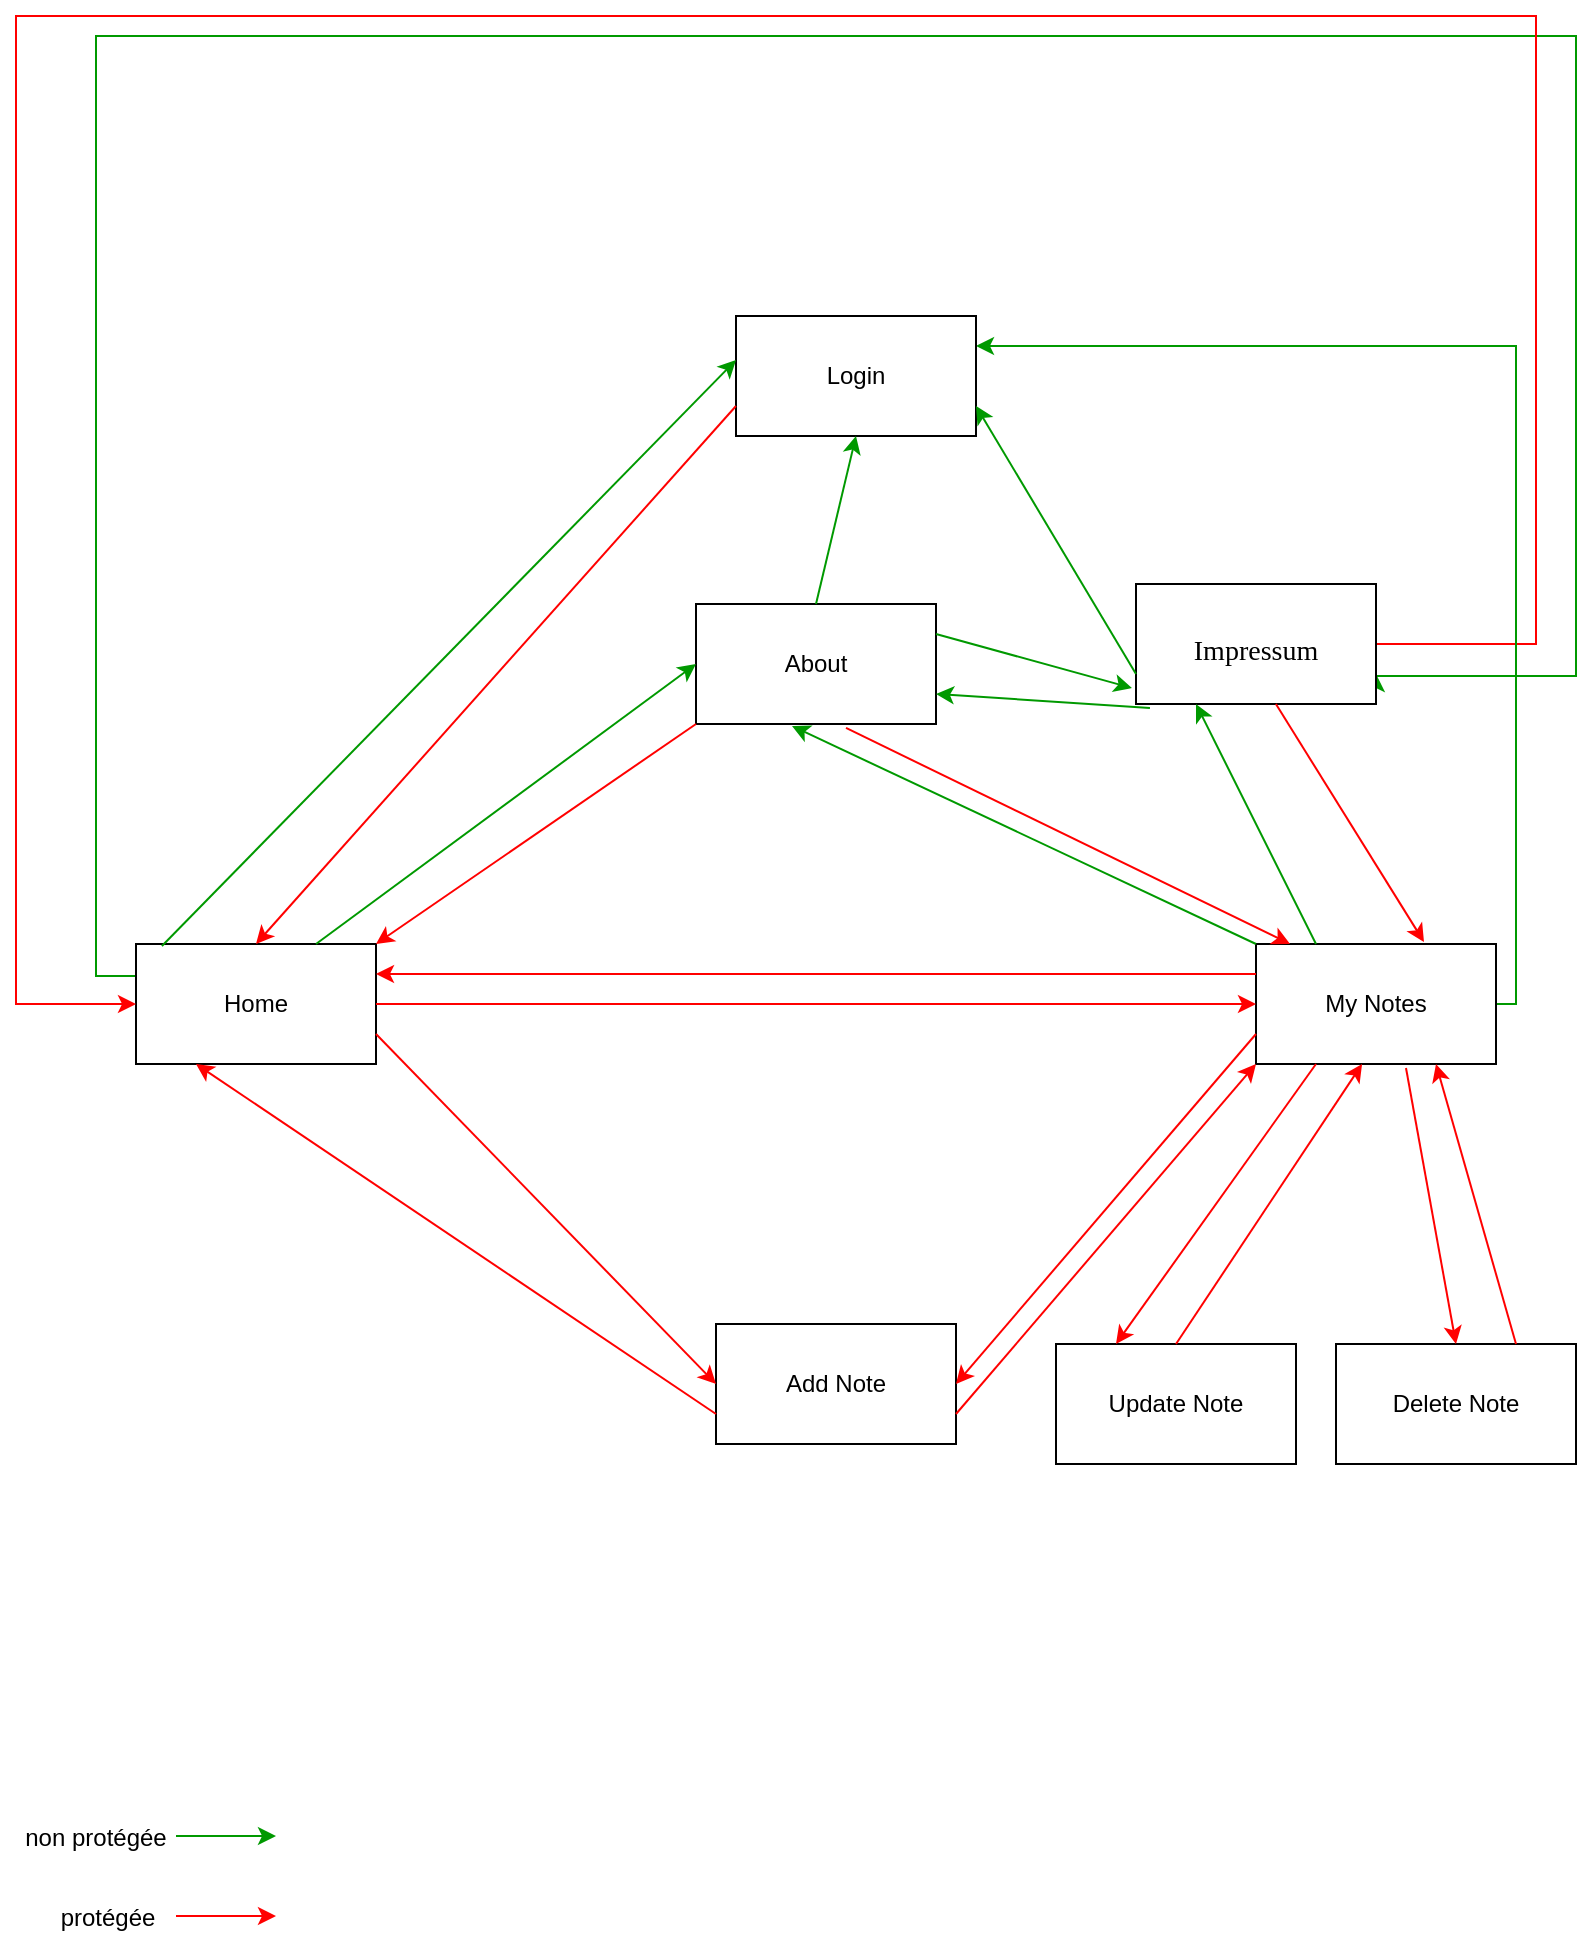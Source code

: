 <mxfile version="23.0.0" type="github">
  <diagram id="C5RBs43oDa-KdzZeNtuy" name="Page-1">
    <mxGraphModel dx="1434" dy="738" grid="1" gridSize="10" guides="1" tooltips="1" connect="1" arrows="1" fold="1" page="1" pageScale="1" pageWidth="827" pageHeight="1169" math="0" shadow="0">
      <root>
        <mxCell id="WIyWlLk6GJQsqaUBKTNV-0" />
        <mxCell id="WIyWlLk6GJQsqaUBKTNV-1" parent="WIyWlLk6GJQsqaUBKTNV-0" />
        <mxCell id="TTgyMhuLDfY7JuYLriW0-38" style="edgeStyle=orthogonalEdgeStyle;rounded=0;orthogonalLoop=1;jettySize=auto;html=1;exitX=0;exitY=0.5;exitDx=0;exitDy=0;entryX=1;entryY=0.75;entryDx=0;entryDy=0;strokeColor=#009900;" edge="1" parent="WIyWlLk6GJQsqaUBKTNV-1" source="TTgyMhuLDfY7JuYLriW0-0" target="TTgyMhuLDfY7JuYLriW0-4">
          <mxGeometry relative="1" as="geometry">
            <Array as="points">
              <mxPoint x="100" y="510" />
              <mxPoint x="80" y="510" />
              <mxPoint x="80" y="40" />
              <mxPoint x="820" y="40" />
              <mxPoint x="820" y="360" />
            </Array>
          </mxGeometry>
        </mxCell>
        <mxCell id="TTgyMhuLDfY7JuYLriW0-0" value="Home" style="rounded=0;whiteSpace=wrap;html=1;" vertex="1" parent="WIyWlLk6GJQsqaUBKTNV-1">
          <mxGeometry x="100" y="494" width="120" height="60" as="geometry" />
        </mxCell>
        <mxCell id="TTgyMhuLDfY7JuYLriW0-1" style="edgeStyle=orthogonalEdgeStyle;rounded=0;orthogonalLoop=1;jettySize=auto;html=1;exitX=0.5;exitY=1;exitDx=0;exitDy=0;" edge="1" parent="WIyWlLk6GJQsqaUBKTNV-1" source="TTgyMhuLDfY7JuYLriW0-0" target="TTgyMhuLDfY7JuYLriW0-0">
          <mxGeometry relative="1" as="geometry" />
        </mxCell>
        <mxCell id="TTgyMhuLDfY7JuYLriW0-39" style="edgeStyle=orthogonalEdgeStyle;rounded=0;orthogonalLoop=1;jettySize=auto;html=1;exitX=1;exitY=0.5;exitDx=0;exitDy=0;strokeColor=#FF0000;" edge="1" parent="WIyWlLk6GJQsqaUBKTNV-1" source="TTgyMhuLDfY7JuYLriW0-4" target="TTgyMhuLDfY7JuYLriW0-0">
          <mxGeometry relative="1" as="geometry">
            <Array as="points">
              <mxPoint x="800" y="344" />
              <mxPoint x="800" y="30" />
              <mxPoint x="40" y="30" />
              <mxPoint x="40" y="524" />
            </Array>
          </mxGeometry>
        </mxCell>
        <mxCell id="TTgyMhuLDfY7JuYLriW0-40" style="edgeStyle=orthogonalEdgeStyle;rounded=0;orthogonalLoop=1;jettySize=auto;html=1;entryX=1;entryY=0.25;entryDx=0;entryDy=0;strokeColor=#009900;" edge="1" parent="WIyWlLk6GJQsqaUBKTNV-1" source="TTgyMhuLDfY7JuYLriW0-2" target="TTgyMhuLDfY7JuYLriW0-10">
          <mxGeometry relative="1" as="geometry">
            <Array as="points">
              <mxPoint x="790" y="524" />
              <mxPoint x="790" y="195" />
            </Array>
          </mxGeometry>
        </mxCell>
        <mxCell id="TTgyMhuLDfY7JuYLriW0-2" value="My Notes" style="rounded=0;whiteSpace=wrap;html=1;" vertex="1" parent="WIyWlLk6GJQsqaUBKTNV-1">
          <mxGeometry x="660" y="494" width="120" height="60" as="geometry" />
        </mxCell>
        <mxCell id="TTgyMhuLDfY7JuYLriW0-3" value="About" style="rounded=0;whiteSpace=wrap;html=1;" vertex="1" parent="WIyWlLk6GJQsqaUBKTNV-1">
          <mxGeometry x="380" y="324" width="120" height="60" as="geometry" />
        </mxCell>
        <mxCell id="TTgyMhuLDfY7JuYLriW0-4" value="&lt;h1 style=&quot;font-family: &amp;quot;Times New Roman&amp;quot;;&quot;&gt;&lt;font style=&quot;font-size: 14px; font-weight: normal;&quot;&gt;Impressum&lt;/font&gt;&lt;/h1&gt;" style="rounded=0;whiteSpace=wrap;html=1;align=center;" vertex="1" parent="WIyWlLk6GJQsqaUBKTNV-1">
          <mxGeometry x="600" y="314" width="120" height="60" as="geometry" />
        </mxCell>
        <mxCell id="TTgyMhuLDfY7JuYLriW0-7" value="Add Note" style="rounded=0;whiteSpace=wrap;html=1;" vertex="1" parent="WIyWlLk6GJQsqaUBKTNV-1">
          <mxGeometry x="390" y="684" width="120" height="60" as="geometry" />
        </mxCell>
        <mxCell id="TTgyMhuLDfY7JuYLriW0-8" value="Update Note" style="rounded=0;whiteSpace=wrap;html=1;" vertex="1" parent="WIyWlLk6GJQsqaUBKTNV-1">
          <mxGeometry x="560" y="694" width="120" height="60" as="geometry" />
        </mxCell>
        <mxCell id="TTgyMhuLDfY7JuYLriW0-9" value="Delete Note" style="rounded=0;whiteSpace=wrap;html=1;" vertex="1" parent="WIyWlLk6GJQsqaUBKTNV-1">
          <mxGeometry x="700" y="694" width="120" height="60" as="geometry" />
        </mxCell>
        <mxCell id="TTgyMhuLDfY7JuYLriW0-10" value="Login" style="rounded=0;whiteSpace=wrap;html=1;" vertex="1" parent="WIyWlLk6GJQsqaUBKTNV-1">
          <mxGeometry x="400" y="180" width="120" height="60" as="geometry" />
        </mxCell>
        <mxCell id="TTgyMhuLDfY7JuYLriW0-13" value="" style="endArrow=classic;html=1;rounded=0;entryX=0;entryY=0.367;entryDx=0;entryDy=0;exitX=0.108;exitY=0.017;exitDx=0;exitDy=0;exitPerimeter=0;entryPerimeter=0;strokeColor=#009900;" edge="1" parent="WIyWlLk6GJQsqaUBKTNV-1" source="TTgyMhuLDfY7JuYLriW0-0" target="TTgyMhuLDfY7JuYLriW0-10">
          <mxGeometry width="50" height="50" relative="1" as="geometry">
            <mxPoint x="80" y="354" as="sourcePoint" />
            <mxPoint x="130" y="304" as="targetPoint" />
          </mxGeometry>
        </mxCell>
        <mxCell id="TTgyMhuLDfY7JuYLriW0-16" value="" style="endArrow=classic;html=1;rounded=0;entryX=0;entryY=0.5;entryDx=0;entryDy=0;exitX=1;exitY=0.5;exitDx=0;exitDy=0;strokeColor=#FF0000;" edge="1" parent="WIyWlLk6GJQsqaUBKTNV-1" source="TTgyMhuLDfY7JuYLriW0-0" target="TTgyMhuLDfY7JuYLriW0-2">
          <mxGeometry width="50" height="50" relative="1" as="geometry">
            <mxPoint x="390" y="594" as="sourcePoint" />
            <mxPoint x="440" y="544" as="targetPoint" />
          </mxGeometry>
        </mxCell>
        <mxCell id="TTgyMhuLDfY7JuYLriW0-17" value="" style="endArrow=classic;html=1;rounded=0;entryX=0;entryY=0.5;entryDx=0;entryDy=0;exitX=1;exitY=0.75;exitDx=0;exitDy=0;strokeColor=#FF0000;" edge="1" parent="WIyWlLk6GJQsqaUBKTNV-1" source="TTgyMhuLDfY7JuYLriW0-0" target="TTgyMhuLDfY7JuYLriW0-7">
          <mxGeometry width="50" height="50" relative="1" as="geometry">
            <mxPoint x="390" y="594" as="sourcePoint" />
            <mxPoint x="440" y="544" as="targetPoint" />
          </mxGeometry>
        </mxCell>
        <mxCell id="TTgyMhuLDfY7JuYLriW0-18" value="" style="endArrow=classic;html=1;rounded=0;entryX=0.25;entryY=0;entryDx=0;entryDy=0;exitX=0.25;exitY=1;exitDx=0;exitDy=0;fontColor=#FF3333;strokeColor=#FF0000;" edge="1" parent="WIyWlLk6GJQsqaUBKTNV-1" source="TTgyMhuLDfY7JuYLriW0-2" target="TTgyMhuLDfY7JuYLriW0-8">
          <mxGeometry width="50" height="50" relative="1" as="geometry">
            <mxPoint x="390" y="594" as="sourcePoint" />
            <mxPoint x="440" y="544" as="targetPoint" />
          </mxGeometry>
        </mxCell>
        <mxCell id="TTgyMhuLDfY7JuYLriW0-19" value="" style="endArrow=classic;html=1;rounded=0;entryX=0.442;entryY=1;entryDx=0;entryDy=0;entryPerimeter=0;exitX=0.5;exitY=0;exitDx=0;exitDy=0;strokeColor=#FF0000;" edge="1" parent="WIyWlLk6GJQsqaUBKTNV-1" source="TTgyMhuLDfY7JuYLriW0-8" target="TTgyMhuLDfY7JuYLriW0-2">
          <mxGeometry width="50" height="50" relative="1" as="geometry">
            <mxPoint x="390" y="594" as="sourcePoint" />
            <mxPoint x="440" y="544" as="targetPoint" />
          </mxGeometry>
        </mxCell>
        <mxCell id="TTgyMhuLDfY7JuYLriW0-20" value="" style="endArrow=classic;html=1;rounded=0;entryX=0.75;entryY=1;entryDx=0;entryDy=0;exitX=0.75;exitY=0;exitDx=0;exitDy=0;strokeColor=#FF0000;" edge="1" parent="WIyWlLk6GJQsqaUBKTNV-1" source="TTgyMhuLDfY7JuYLriW0-9" target="TTgyMhuLDfY7JuYLriW0-2">
          <mxGeometry width="50" height="50" relative="1" as="geometry">
            <mxPoint x="390" y="594" as="sourcePoint" />
            <mxPoint x="440" y="544" as="targetPoint" />
          </mxGeometry>
        </mxCell>
        <mxCell id="TTgyMhuLDfY7JuYLriW0-21" value="" style="endArrow=classic;html=1;rounded=0;exitX=0.625;exitY=1.033;exitDx=0;exitDy=0;exitPerimeter=0;entryX=0.5;entryY=0;entryDx=0;entryDy=0;strokeColor=#FF0000;" edge="1" parent="WIyWlLk6GJQsqaUBKTNV-1" source="TTgyMhuLDfY7JuYLriW0-2" target="TTgyMhuLDfY7JuYLriW0-9">
          <mxGeometry width="50" height="50" relative="1" as="geometry">
            <mxPoint x="390" y="594" as="sourcePoint" />
            <mxPoint x="440" y="544" as="targetPoint" />
          </mxGeometry>
        </mxCell>
        <mxCell id="TTgyMhuLDfY7JuYLriW0-22" value="" style="endArrow=classic;html=1;rounded=0;entryX=0;entryY=1;entryDx=0;entryDy=0;exitX=1;exitY=0.75;exitDx=0;exitDy=0;strokeColor=#FF0000;" edge="1" parent="WIyWlLk6GJQsqaUBKTNV-1" source="TTgyMhuLDfY7JuYLriW0-7" target="TTgyMhuLDfY7JuYLriW0-2">
          <mxGeometry width="50" height="50" relative="1" as="geometry">
            <mxPoint x="390" y="594" as="sourcePoint" />
            <mxPoint x="440" y="544" as="targetPoint" />
          </mxGeometry>
        </mxCell>
        <mxCell id="TTgyMhuLDfY7JuYLriW0-23" value="" style="endArrow=classic;html=1;rounded=0;exitX=0;exitY=0.75;exitDx=0;exitDy=0;entryX=1;entryY=0.5;entryDx=0;entryDy=0;strokeColor=#FF0000;" edge="1" parent="WIyWlLk6GJQsqaUBKTNV-1" source="TTgyMhuLDfY7JuYLriW0-2" target="TTgyMhuLDfY7JuYLriW0-7">
          <mxGeometry width="50" height="50" relative="1" as="geometry">
            <mxPoint x="390" y="594" as="sourcePoint" />
            <mxPoint x="440" y="544" as="targetPoint" />
          </mxGeometry>
        </mxCell>
        <mxCell id="TTgyMhuLDfY7JuYLriW0-24" value="" style="endArrow=classic;html=1;rounded=0;exitX=0.5;exitY=0;exitDx=0;exitDy=0;entryX=0.5;entryY=1;entryDx=0;entryDy=0;strokeColor=#009900;" edge="1" parent="WIyWlLk6GJQsqaUBKTNV-1" source="TTgyMhuLDfY7JuYLriW0-3" target="TTgyMhuLDfY7JuYLriW0-10">
          <mxGeometry width="50" height="50" relative="1" as="geometry">
            <mxPoint x="490" y="304" as="sourcePoint" />
            <mxPoint x="540" y="254" as="targetPoint" />
          </mxGeometry>
        </mxCell>
        <mxCell id="TTgyMhuLDfY7JuYLriW0-25" value="" style="endArrow=classic;html=1;rounded=0;entryX=1;entryY=0.75;entryDx=0;entryDy=0;exitX=0;exitY=0.75;exitDx=0;exitDy=0;strokeColor=#009900;" edge="1" parent="WIyWlLk6GJQsqaUBKTNV-1" source="TTgyMhuLDfY7JuYLriW0-4" target="TTgyMhuLDfY7JuYLriW0-10">
          <mxGeometry width="50" height="50" relative="1" as="geometry">
            <mxPoint x="390" y="594" as="sourcePoint" />
            <mxPoint x="440" y="544" as="targetPoint" />
          </mxGeometry>
        </mxCell>
        <mxCell id="TTgyMhuLDfY7JuYLriW0-26" value="" style="endArrow=classic;html=1;rounded=0;exitX=0;exitY=0.75;exitDx=0;exitDy=0;entryX=0.5;entryY=0;entryDx=0;entryDy=0;strokeColor=#FF0000;" edge="1" parent="WIyWlLk6GJQsqaUBKTNV-1" source="TTgyMhuLDfY7JuYLriW0-10" target="TTgyMhuLDfY7JuYLriW0-0">
          <mxGeometry width="50" height="50" relative="1" as="geometry">
            <mxPoint x="390" y="594" as="sourcePoint" />
            <mxPoint x="440" y="544" as="targetPoint" />
          </mxGeometry>
        </mxCell>
        <mxCell id="TTgyMhuLDfY7JuYLriW0-27" value="" style="endArrow=classic;html=1;rounded=0;exitX=0;exitY=0.25;exitDx=0;exitDy=0;entryX=1;entryY=0.25;entryDx=0;entryDy=0;strokeColor=#FF0000;" edge="1" parent="WIyWlLk6GJQsqaUBKTNV-1" source="TTgyMhuLDfY7JuYLriW0-2" target="TTgyMhuLDfY7JuYLriW0-0">
          <mxGeometry width="50" height="50" relative="1" as="geometry">
            <mxPoint x="390" y="594" as="sourcePoint" />
            <mxPoint x="440" y="544" as="targetPoint" />
          </mxGeometry>
        </mxCell>
        <mxCell id="TTgyMhuLDfY7JuYLriW0-28" value="" style="endArrow=classic;html=1;rounded=0;exitX=0;exitY=0.75;exitDx=0;exitDy=0;entryX=0.25;entryY=1;entryDx=0;entryDy=0;strokeColor=#FF0000;" edge="1" parent="WIyWlLk6GJQsqaUBKTNV-1" source="TTgyMhuLDfY7JuYLriW0-7" target="TTgyMhuLDfY7JuYLriW0-0">
          <mxGeometry width="50" height="50" relative="1" as="geometry">
            <mxPoint x="390" y="594" as="sourcePoint" />
            <mxPoint x="440" y="544" as="targetPoint" />
          </mxGeometry>
        </mxCell>
        <mxCell id="TTgyMhuLDfY7JuYLriW0-29" value="" style="endArrow=classic;html=1;rounded=0;entryX=0.25;entryY=1;entryDx=0;entryDy=0;exitX=0.25;exitY=0;exitDx=0;exitDy=0;strokeColor=#009900;" edge="1" parent="WIyWlLk6GJQsqaUBKTNV-1" source="TTgyMhuLDfY7JuYLriW0-2" target="TTgyMhuLDfY7JuYLriW0-4">
          <mxGeometry width="50" height="50" relative="1" as="geometry">
            <mxPoint x="390" y="494" as="sourcePoint" />
            <mxPoint x="440" y="444" as="targetPoint" />
          </mxGeometry>
        </mxCell>
        <mxCell id="TTgyMhuLDfY7JuYLriW0-30" value="" style="endArrow=classic;html=1;rounded=0;entryX=0.7;entryY=-0.017;entryDx=0;entryDy=0;entryPerimeter=0;exitX=0.583;exitY=1;exitDx=0;exitDy=0;exitPerimeter=0;strokeColor=#FF0000;" edge="1" parent="WIyWlLk6GJQsqaUBKTNV-1" source="TTgyMhuLDfY7JuYLriW0-4" target="TTgyMhuLDfY7JuYLriW0-2">
          <mxGeometry width="50" height="50" relative="1" as="geometry">
            <mxPoint x="390" y="494" as="sourcePoint" />
            <mxPoint x="440" y="444" as="targetPoint" />
          </mxGeometry>
        </mxCell>
        <mxCell id="TTgyMhuLDfY7JuYLriW0-31" value="" style="endArrow=classic;html=1;rounded=0;entryX=0.4;entryY=1.017;entryDx=0;entryDy=0;entryPerimeter=0;exitX=0;exitY=0;exitDx=0;exitDy=0;strokeColor=#009900;" edge="1" parent="WIyWlLk6GJQsqaUBKTNV-1" source="TTgyMhuLDfY7JuYLriW0-2" target="TTgyMhuLDfY7JuYLriW0-3">
          <mxGeometry width="50" height="50" relative="1" as="geometry">
            <mxPoint x="390" y="494" as="sourcePoint" />
            <mxPoint x="440" y="444" as="targetPoint" />
          </mxGeometry>
        </mxCell>
        <mxCell id="TTgyMhuLDfY7JuYLriW0-32" value="" style="endArrow=classic;html=1;rounded=0;entryX=0.142;entryY=0;entryDx=0;entryDy=0;entryPerimeter=0;exitX=0.625;exitY=1.033;exitDx=0;exitDy=0;exitPerimeter=0;strokeColor=#FF0000;" edge="1" parent="WIyWlLk6GJQsqaUBKTNV-1" source="TTgyMhuLDfY7JuYLriW0-3" target="TTgyMhuLDfY7JuYLriW0-2">
          <mxGeometry width="50" height="50" relative="1" as="geometry">
            <mxPoint x="390" y="494" as="sourcePoint" />
            <mxPoint x="440" y="444" as="targetPoint" />
          </mxGeometry>
        </mxCell>
        <mxCell id="TTgyMhuLDfY7JuYLriW0-33" value="" style="endArrow=classic;html=1;rounded=0;entryX=-0.017;entryY=0.867;entryDx=0;entryDy=0;entryPerimeter=0;exitX=1;exitY=0.25;exitDx=0;exitDy=0;strokeColor=#009900;" edge="1" parent="WIyWlLk6GJQsqaUBKTNV-1" source="TTgyMhuLDfY7JuYLriW0-3" target="TTgyMhuLDfY7JuYLriW0-4">
          <mxGeometry width="50" height="50" relative="1" as="geometry">
            <mxPoint x="390" y="494" as="sourcePoint" />
            <mxPoint x="440" y="444" as="targetPoint" />
          </mxGeometry>
        </mxCell>
        <mxCell id="TTgyMhuLDfY7JuYLriW0-34" value="" style="endArrow=classic;html=1;rounded=0;exitX=0.058;exitY=1.033;exitDx=0;exitDy=0;exitPerimeter=0;entryX=1;entryY=0.75;entryDx=0;entryDy=0;strokeColor=#009900;" edge="1" parent="WIyWlLk6GJQsqaUBKTNV-1" source="TTgyMhuLDfY7JuYLriW0-4" target="TTgyMhuLDfY7JuYLriW0-3">
          <mxGeometry width="50" height="50" relative="1" as="geometry">
            <mxPoint x="390" y="494" as="sourcePoint" />
            <mxPoint x="440" y="444" as="targetPoint" />
          </mxGeometry>
        </mxCell>
        <mxCell id="TTgyMhuLDfY7JuYLriW0-35" value="" style="endArrow=classic;html=1;rounded=0;entryX=0;entryY=0.5;entryDx=0;entryDy=0;strokeColor=#009900;" edge="1" parent="WIyWlLk6GJQsqaUBKTNV-1" target="TTgyMhuLDfY7JuYLriW0-3">
          <mxGeometry width="50" height="50" relative="1" as="geometry">
            <mxPoint x="190" y="494" as="sourcePoint" />
            <mxPoint x="440" y="444" as="targetPoint" />
          </mxGeometry>
        </mxCell>
        <mxCell id="TTgyMhuLDfY7JuYLriW0-36" value="" style="endArrow=classic;html=1;rounded=0;entryX=1;entryY=0;entryDx=0;entryDy=0;exitX=0;exitY=1;exitDx=0;exitDy=0;strokeColor=#FF0000;" edge="1" parent="WIyWlLk6GJQsqaUBKTNV-1" source="TTgyMhuLDfY7JuYLriW0-3" target="TTgyMhuLDfY7JuYLriW0-0">
          <mxGeometry width="50" height="50" relative="1" as="geometry">
            <mxPoint x="390" y="494" as="sourcePoint" />
            <mxPoint x="440" y="444" as="targetPoint" />
          </mxGeometry>
        </mxCell>
        <mxCell id="TTgyMhuLDfY7JuYLriW0-41" value="" style="endArrow=classic;html=1;rounded=0;strokeColor=#009900;" edge="1" parent="WIyWlLk6GJQsqaUBKTNV-1">
          <mxGeometry width="50" height="50" relative="1" as="geometry">
            <mxPoint x="120" y="940" as="sourcePoint" />
            <mxPoint x="170" y="940" as="targetPoint" />
          </mxGeometry>
        </mxCell>
        <mxCell id="TTgyMhuLDfY7JuYLriW0-42" value="" style="endArrow=classic;html=1;rounded=0;strokeColor=#FF0000;" edge="1" parent="WIyWlLk6GJQsqaUBKTNV-1">
          <mxGeometry width="50" height="50" relative="1" as="geometry">
            <mxPoint x="120" y="980" as="sourcePoint" />
            <mxPoint x="170" y="980" as="targetPoint" />
          </mxGeometry>
        </mxCell>
        <mxCell id="TTgyMhuLDfY7JuYLriW0-43" value="non protégée" style="text;html=1;strokeColor=none;fillColor=none;align=center;verticalAlign=middle;whiteSpace=wrap;rounded=0;" vertex="1" parent="WIyWlLk6GJQsqaUBKTNV-1">
          <mxGeometry x="40" y="926" width="80" height="30" as="geometry" />
        </mxCell>
        <mxCell id="TTgyMhuLDfY7JuYLriW0-44" value="protégée" style="text;html=1;strokeColor=none;fillColor=none;align=center;verticalAlign=middle;whiteSpace=wrap;rounded=0;" vertex="1" parent="WIyWlLk6GJQsqaUBKTNV-1">
          <mxGeometry x="56" y="966" width="60" height="30" as="geometry" />
        </mxCell>
      </root>
    </mxGraphModel>
  </diagram>
</mxfile>
